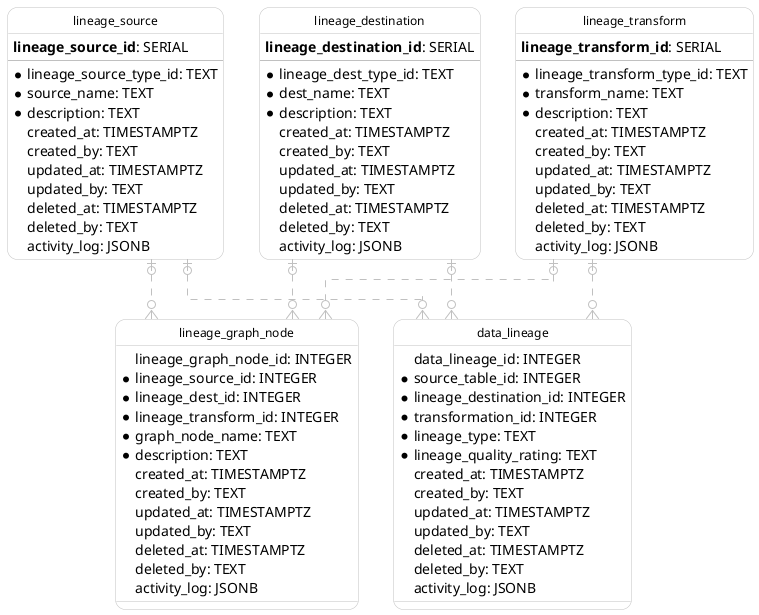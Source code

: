 @startuml IE
  hide circle
  skinparam linetype ortho
  skinparam roundcorner 20
  skinparam class {
    BackgroundColor White
    ArrowColor Silver
    BorderColor Silver
    FontColor Black
    FontSize 12
  }

  entity "lineage_source" as lineage_source {
      **lineage_source_id**: SERIAL
    --
    * lineage_source_type_id: TEXT
    * source_name: TEXT
    * description: TEXT
      created_at: TIMESTAMPTZ
      created_by: TEXT
      updated_at: TIMESTAMPTZ
      updated_by: TEXT
      deleted_at: TIMESTAMPTZ
      deleted_by: TEXT
      activity_log: JSONB
  }

  entity "lineage_destination" as lineage_destination {
      **lineage_destination_id**: SERIAL
    --
    * lineage_dest_type_id: TEXT
    * dest_name: TEXT
    * description: TEXT
      created_at: TIMESTAMPTZ
      created_by: TEXT
      updated_at: TIMESTAMPTZ
      updated_by: TEXT
      deleted_at: TIMESTAMPTZ
      deleted_by: TEXT
      activity_log: JSONB
  }

  entity "lineage_transform" as lineage_transform {
      **lineage_transform_id**: SERIAL
    --
    * lineage_transform_type_id: TEXT
    * transform_name: TEXT
    * description: TEXT
      created_at: TIMESTAMPTZ
      created_by: TEXT
      updated_at: TIMESTAMPTZ
      updated_by: TEXT
      deleted_at: TIMESTAMPTZ
      deleted_by: TEXT
      activity_log: JSONB
  }

  entity "lineage_graph_node" as lineage_graph_node {
      lineage_graph_node_id: INTEGER
    * lineage_source_id: INTEGER
    * lineage_dest_id: INTEGER
    * lineage_transform_id: INTEGER
    * graph_node_name: TEXT
    * description: TEXT
      created_at: TIMESTAMPTZ
      created_by: TEXT
      updated_at: TIMESTAMPTZ
      updated_by: TEXT
      deleted_at: TIMESTAMPTZ
      deleted_by: TEXT
      activity_log: JSONB
  }

  entity "data_lineage" as data_lineage {
      data_lineage_id: INTEGER
    * source_table_id: INTEGER
    * lineage_destination_id: INTEGER
    * transformation_id: INTEGER
    * lineage_type: TEXT
    * lineage_quality_rating: TEXT
      created_at: TIMESTAMPTZ
      created_by: TEXT
      updated_at: TIMESTAMPTZ
      updated_by: TEXT
      deleted_at: TIMESTAMPTZ
      deleted_by: TEXT
      activity_log: JSONB
  }

  lineage_source |o..o{ lineage_graph_node
  lineage_destination |o..o{ lineage_graph_node
  lineage_transform |o..o{ lineage_graph_node
  lineage_source |o..o{ data_lineage
  lineage_destination |o..o{ data_lineage
  lineage_transform |o..o{ data_lineage
@enduml